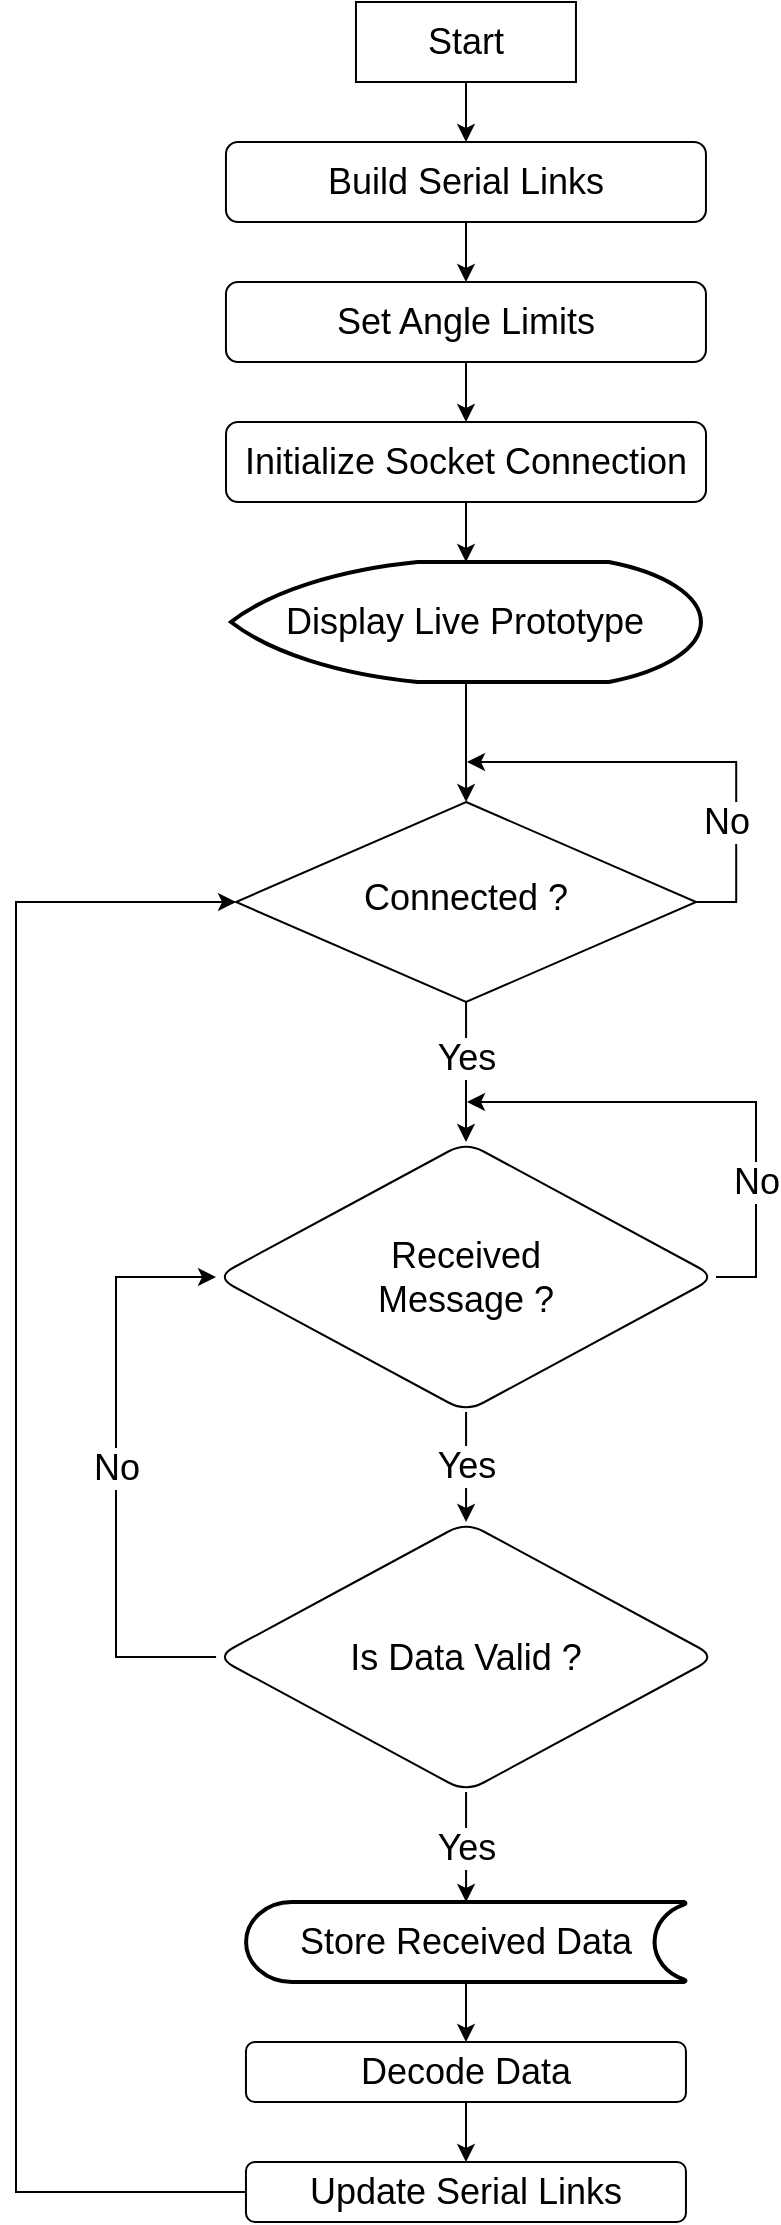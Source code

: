 <mxfile version="21.6.1" type="device">
  <diagram id="C5RBs43oDa-KdzZeNtuy" name="Page-1">
    <mxGraphModel dx="2074" dy="2005" grid="1" gridSize="10" guides="1" tooltips="1" connect="1" arrows="1" fold="1" page="1" pageScale="1" pageWidth="827" pageHeight="1169" math="0" shadow="0">
      <root>
        <mxCell id="WIyWlLk6GJQsqaUBKTNV-0" />
        <mxCell id="WIyWlLk6GJQsqaUBKTNV-1" parent="WIyWlLk6GJQsqaUBKTNV-0" />
        <mxCell id="-MkfMulF2-91PFqNoHPt-3" value="" style="edgeStyle=orthogonalEdgeStyle;rounded=0;orthogonalLoop=1;jettySize=auto;html=1;" edge="1" parent="WIyWlLk6GJQsqaUBKTNV-1" source="4lBJOn2JKVq9GB77oufJ-0" target="-MkfMulF2-91PFqNoHPt-2">
          <mxGeometry relative="1" as="geometry" />
        </mxCell>
        <mxCell id="4lBJOn2JKVq9GB77oufJ-0" value="Start" style="rounded=0;whiteSpace=wrap;html=1;fontSize=18;" parent="WIyWlLk6GJQsqaUBKTNV-1" vertex="1">
          <mxGeometry x="339.98" y="-60" width="110" height="40" as="geometry" />
        </mxCell>
        <mxCell id="E8aoPSwC2TfYCV2xYEIS-13" value="" style="edgeStyle=orthogonalEdgeStyle;rounded=0;orthogonalLoop=1;jettySize=auto;html=1;entryX=0.5;entryY=0;entryDx=0;entryDy=0;" parent="WIyWlLk6GJQsqaUBKTNV-1" edge="1">
          <mxGeometry relative="1" as="geometry">
            <mxPoint x="410" y="300" as="sourcePoint" />
          </mxGeometry>
        </mxCell>
        <mxCell id="E8aoPSwC2TfYCV2xYEIS-7" value="" style="edgeStyle=orthogonalEdgeStyle;rounded=0;orthogonalLoop=1;jettySize=auto;html=1;" parent="WIyWlLk6GJQsqaUBKTNV-1" edge="1">
          <mxGeometry relative="1" as="geometry">
            <mxPoint x="410" y="160" as="sourcePoint" />
          </mxGeometry>
        </mxCell>
        <mxCell id="E8aoPSwC2TfYCV2xYEIS-14" value="" style="edgeStyle=orthogonalEdgeStyle;rounded=0;orthogonalLoop=1;jettySize=auto;html=1;entryX=0.5;entryY=0;entryDx=0;entryDy=0;" parent="WIyWlLk6GJQsqaUBKTNV-1" edge="1">
          <mxGeometry relative="1" as="geometry">
            <mxPoint x="410" y="370" as="sourcePoint" />
          </mxGeometry>
        </mxCell>
        <mxCell id="E8aoPSwC2TfYCV2xYEIS-15" value="" style="edgeStyle=orthogonalEdgeStyle;rounded=0;orthogonalLoop=1;jettySize=auto;html=1;" parent="WIyWlLk6GJQsqaUBKTNV-1" edge="1">
          <mxGeometry relative="1" as="geometry">
            <mxPoint x="410" y="440" as="sourcePoint" />
          </mxGeometry>
        </mxCell>
        <mxCell id="Q3nPs3YvQLMRrCx2Q80f-1" value="" style="edgeStyle=orthogonalEdgeStyle;rounded=0;orthogonalLoop=1;jettySize=auto;html=1;" parent="WIyWlLk6GJQsqaUBKTNV-1" target="Q3nPs3YvQLMRrCx2Q80f-0" edge="1">
          <mxGeometry relative="1" as="geometry">
            <mxPoint x="410" y="420" as="sourcePoint" />
          </mxGeometry>
        </mxCell>
        <mxCell id="-MkfMulF2-91PFqNoHPt-17" value="" style="edgeStyle=orthogonalEdgeStyle;rounded=0;orthogonalLoop=1;jettySize=auto;html=1;" edge="1" parent="WIyWlLk6GJQsqaUBKTNV-1" source="-ukNmFQxLHpqRHOWMFHa-4" target="-MkfMulF2-91PFqNoHPt-16">
          <mxGeometry relative="1" as="geometry" />
        </mxCell>
        <mxCell id="-ukNmFQxLHpqRHOWMFHa-4" value="Initialize Socket Connection" style="rounded=1;whiteSpace=wrap;html=1;fontSize=18;" parent="WIyWlLk6GJQsqaUBKTNV-1" vertex="1">
          <mxGeometry x="275.01" y="150" width="240" height="40" as="geometry" />
        </mxCell>
        <mxCell id="-ukNmFQxLHpqRHOWMFHa-10" value="Yes" style="edgeStyle=orthogonalEdgeStyle;rounded=0;orthogonalLoop=1;jettySize=auto;html=1;fontSize=18;exitX=0.5;exitY=1;exitDx=0;exitDy=0;entryX=0.5;entryY=0;entryDx=0;entryDy=0;" parent="WIyWlLk6GJQsqaUBKTNV-1" source="-ukNmFQxLHpqRHOWMFHa-11" target="-MkfMulF2-91PFqNoHPt-7" edge="1">
          <mxGeometry x="-0.2" relative="1" as="geometry">
            <mxPoint x="395.03" y="520" as="targetPoint" />
            <Array as="points" />
            <mxPoint as="offset" />
          </mxGeometry>
        </mxCell>
        <mxCell id="-MkfMulF2-91PFqNoHPt-11" value="No" style="edgeStyle=orthogonalEdgeStyle;rounded=0;orthogonalLoop=1;jettySize=auto;html=1;exitX=1;exitY=0.5;exitDx=0;exitDy=0;fontSize=18;" edge="1" parent="WIyWlLk6GJQsqaUBKTNV-1" source="-ukNmFQxLHpqRHOWMFHa-11">
          <mxGeometry x="-0.467" y="5" relative="1" as="geometry">
            <mxPoint x="395.03" y="320" as="targetPoint" />
            <mxPoint as="offset" />
          </mxGeometry>
        </mxCell>
        <mxCell id="-ukNmFQxLHpqRHOWMFHa-11" value="Connected ?" style="rhombus;whiteSpace=wrap;html=1;shadow=0;fontFamily=Helvetica;fontSize=18;align=center;strokeWidth=1;spacing=6;spacingTop=-4;" parent="WIyWlLk6GJQsqaUBKTNV-1" vertex="1">
          <mxGeometry x="280.01" y="340" width="230.05" height="100" as="geometry" />
        </mxCell>
        <mxCell id="Q3nPs3YvQLMRrCx2Q80f-3" value="" style="edgeStyle=orthogonalEdgeStyle;rounded=0;orthogonalLoop=1;jettySize=auto;html=1;" parent="WIyWlLk6GJQsqaUBKTNV-1" source="Q3nPs3YvQLMRrCx2Q80f-0" edge="1">
          <mxGeometry relative="1" as="geometry">
            <mxPoint x="410" y="510" as="targetPoint" />
          </mxGeometry>
        </mxCell>
        <mxCell id="Q3nPs3YvQLMRrCx2Q80f-7" value="" style="edgeStyle=orthogonalEdgeStyle;rounded=0;orthogonalLoop=1;jettySize=auto;html=1;" parent="WIyWlLk6GJQsqaUBKTNV-1" source="Q3nPs3YvQLMRrCx2Q80f-4" target="Q3nPs3YvQLMRrCx2Q80f-6" edge="1">
          <mxGeometry relative="1" as="geometry" />
        </mxCell>
        <mxCell id="Q3nPs3YvQLMRrCx2Q80f-4" value="&lt;font style=&quot;font-size: 18px;&quot;&gt;Store Received Data&lt;br&gt;&lt;/font&gt;" style="strokeWidth=2;html=1;shape=mxgraph.flowchart.stored_data;whiteSpace=wrap;" parent="WIyWlLk6GJQsqaUBKTNV-1" vertex="1">
          <mxGeometry x="285.04" y="890" width="220" height="40" as="geometry" />
        </mxCell>
        <mxCell id="-MkfMulF2-91PFqNoHPt-10" value="" style="edgeStyle=orthogonalEdgeStyle;rounded=0;orthogonalLoop=1;jettySize=auto;html=1;" edge="1" parent="WIyWlLk6GJQsqaUBKTNV-1" source="Q3nPs3YvQLMRrCx2Q80f-6" target="u454bDgJ1MIOaeo4TZrT-25">
          <mxGeometry relative="1" as="geometry" />
        </mxCell>
        <mxCell id="Q3nPs3YvQLMRrCx2Q80f-6" value="Decode Data" style="rounded=1;whiteSpace=wrap;html=1;fontSize=18;" parent="WIyWlLk6GJQsqaUBKTNV-1" vertex="1">
          <mxGeometry x="284.98" y="960" width="220" height="30" as="geometry" />
        </mxCell>
        <mxCell id="u454bDgJ1MIOaeo4TZrT-9" value="Yes" style="edgeStyle=orthogonalEdgeStyle;rounded=0;orthogonalLoop=1;jettySize=auto;html=1;fontSize=18;" parent="WIyWlLk6GJQsqaUBKTNV-1" source="u454bDgJ1MIOaeo4TZrT-4" target="Q3nPs3YvQLMRrCx2Q80f-4" edge="1">
          <mxGeometry relative="1" as="geometry" />
        </mxCell>
        <mxCell id="-MkfMulF2-91PFqNoHPt-15" value="No" style="edgeStyle=orthogonalEdgeStyle;rounded=0;orthogonalLoop=1;jettySize=auto;html=1;exitX=0;exitY=0.5;exitDx=0;exitDy=0;entryX=0;entryY=0.5;entryDx=0;entryDy=0;fontSize=18;" edge="1" parent="WIyWlLk6GJQsqaUBKTNV-1" source="u454bDgJ1MIOaeo4TZrT-4" target="-MkfMulF2-91PFqNoHPt-7">
          <mxGeometry relative="1" as="geometry">
            <Array as="points">
              <mxPoint x="220" y="768" />
              <mxPoint x="220" y="578" />
            </Array>
          </mxGeometry>
        </mxCell>
        <mxCell id="u454bDgJ1MIOaeo4TZrT-4" value="Is Data Valid ?" style="rhombus;whiteSpace=wrap;html=1;fontSize=18;rounded=1;" parent="WIyWlLk6GJQsqaUBKTNV-1" vertex="1">
          <mxGeometry x="270.04" y="700" width="250" height="135" as="geometry" />
        </mxCell>
        <mxCell id="u454bDgJ1MIOaeo4TZrT-43" value="Yes" style="edgeStyle=orthogonalEdgeStyle;rounded=0;orthogonalLoop=1;jettySize=auto;html=1;fontSize=18;" parent="WIyWlLk6GJQsqaUBKTNV-1" target="u454bDgJ1MIOaeo4TZrT-42" edge="1">
          <mxGeometry relative="1" as="geometry">
            <mxPoint x="409.99" y="1000" as="sourcePoint" />
          </mxGeometry>
        </mxCell>
        <mxCell id="u454bDgJ1MIOaeo4TZrT-56" value="" style="edgeStyle=orthogonalEdgeStyle;rounded=0;orthogonalLoop=1;jettySize=auto;html=1;exitX=1;exitY=0.5;exitDx=0;exitDy=0;entryX=1;entryY=0.5;entryDx=0;entryDy=0;fontSize=18;" parent="WIyWlLk6GJQsqaUBKTNV-1" target="u454bDgJ1MIOaeo4TZrT-45" edge="1">
          <mxGeometry x="0.188" y="15" relative="1" as="geometry">
            <mxPoint as="offset" />
            <mxPoint x="479.99" y="950" as="sourcePoint" />
          </mxGeometry>
        </mxCell>
        <mxCell id="-MkfMulF2-91PFqNoHPt-19" style="edgeStyle=orthogonalEdgeStyle;rounded=0;orthogonalLoop=1;jettySize=auto;html=1;exitX=0;exitY=0.5;exitDx=0;exitDy=0;entryX=0;entryY=0.5;entryDx=0;entryDy=0;" edge="1" parent="WIyWlLk6GJQsqaUBKTNV-1" source="u454bDgJ1MIOaeo4TZrT-25" target="-ukNmFQxLHpqRHOWMFHa-11">
          <mxGeometry relative="1" as="geometry">
            <Array as="points">
              <mxPoint x="170" y="1035" />
              <mxPoint x="170" y="390" />
            </Array>
          </mxGeometry>
        </mxCell>
        <mxCell id="u454bDgJ1MIOaeo4TZrT-25" value="Update Serial Links" style="whiteSpace=wrap;html=1;fontSize=18;rounded=1;" parent="WIyWlLk6GJQsqaUBKTNV-1" vertex="1">
          <mxGeometry x="284.98" y="1020" width="220" height="30" as="geometry" />
        </mxCell>
        <mxCell id="u454bDgJ1MIOaeo4TZrT-46" value="Yes" style="edgeStyle=orthogonalEdgeStyle;rounded=0;orthogonalLoop=1;jettySize=auto;html=1;fontSize=18;" parent="WIyWlLk6GJQsqaUBKTNV-1" target="u454bDgJ1MIOaeo4TZrT-45" edge="1">
          <mxGeometry relative="1" as="geometry">
            <mxPoint x="410.01" y="1140" as="sourcePoint" />
          </mxGeometry>
        </mxCell>
        <mxCell id="u454bDgJ1MIOaeo4TZrT-58" value="No" style="edgeStyle=orthogonalEdgeStyle;rounded=0;orthogonalLoop=1;jettySize=auto;html=1;exitX=1;exitY=0.5;exitDx=0;exitDy=0;entryX=1;entryY=0.5;entryDx=0;entryDy=0;fontSize=18;" parent="WIyWlLk6GJQsqaUBKTNV-1" target="u454bDgJ1MIOaeo4TZrT-45" edge="1">
          <mxGeometry relative="1" as="geometry">
            <mxPoint x="480.01" y="1090" as="sourcePoint" />
          </mxGeometry>
        </mxCell>
        <mxCell id="-MkfMulF2-91PFqNoHPt-5" value="" style="edgeStyle=orthogonalEdgeStyle;rounded=0;orthogonalLoop=1;jettySize=auto;html=1;" edge="1" parent="WIyWlLk6GJQsqaUBKTNV-1" source="-MkfMulF2-91PFqNoHPt-2" target="-MkfMulF2-91PFqNoHPt-4">
          <mxGeometry relative="1" as="geometry" />
        </mxCell>
        <mxCell id="-MkfMulF2-91PFqNoHPt-2" value="Build Serial Links" style="rounded=1;whiteSpace=wrap;html=1;fontSize=18;" vertex="1" parent="WIyWlLk6GJQsqaUBKTNV-1">
          <mxGeometry x="274.98" y="10" width="240" height="40" as="geometry" />
        </mxCell>
        <mxCell id="-MkfMulF2-91PFqNoHPt-6" value="" style="edgeStyle=orthogonalEdgeStyle;rounded=0;orthogonalLoop=1;jettySize=auto;html=1;" edge="1" parent="WIyWlLk6GJQsqaUBKTNV-1" source="-MkfMulF2-91PFqNoHPt-4" target="-ukNmFQxLHpqRHOWMFHa-4">
          <mxGeometry relative="1" as="geometry" />
        </mxCell>
        <mxCell id="-MkfMulF2-91PFqNoHPt-4" value="Set Angle Limits" style="rounded=1;whiteSpace=wrap;html=1;fontSize=18;" vertex="1" parent="WIyWlLk6GJQsqaUBKTNV-1">
          <mxGeometry x="274.98" y="80" width="240" height="40" as="geometry" />
        </mxCell>
        <mxCell id="-MkfMulF2-91PFqNoHPt-12" value="No" style="edgeStyle=orthogonalEdgeStyle;rounded=0;orthogonalLoop=1;jettySize=auto;html=1;exitX=1;exitY=0.5;exitDx=0;exitDy=0;fontSize=18;" edge="1" parent="WIyWlLk6GJQsqaUBKTNV-1" source="-MkfMulF2-91PFqNoHPt-7">
          <mxGeometry x="-0.465" relative="1" as="geometry">
            <mxPoint x="395" y="490" as="targetPoint" />
            <mxPoint as="offset" />
          </mxGeometry>
        </mxCell>
        <mxCell id="-MkfMulF2-91PFqNoHPt-14" value="Yes" style="edgeStyle=orthogonalEdgeStyle;rounded=0;orthogonalLoop=1;jettySize=auto;html=1;entryX=0.5;entryY=0;entryDx=0;entryDy=0;fontSize=18;" edge="1" parent="WIyWlLk6GJQsqaUBKTNV-1" source="-MkfMulF2-91PFqNoHPt-7" target="u454bDgJ1MIOaeo4TZrT-4">
          <mxGeometry relative="1" as="geometry" />
        </mxCell>
        <mxCell id="-MkfMulF2-91PFqNoHPt-7" value="Received&lt;br&gt;Message ?" style="rhombus;whiteSpace=wrap;html=1;fontSize=18;rounded=1;" vertex="1" parent="WIyWlLk6GJQsqaUBKTNV-1">
          <mxGeometry x="270.0" y="510" width="250" height="135" as="geometry" />
        </mxCell>
        <mxCell id="-MkfMulF2-91PFqNoHPt-18" value="" style="edgeStyle=orthogonalEdgeStyle;rounded=0;orthogonalLoop=1;jettySize=auto;html=1;" edge="1" parent="WIyWlLk6GJQsqaUBKTNV-1" source="-MkfMulF2-91PFqNoHPt-16" target="-ukNmFQxLHpqRHOWMFHa-11">
          <mxGeometry relative="1" as="geometry" />
        </mxCell>
        <mxCell id="-MkfMulF2-91PFqNoHPt-16" value="Display Live Prototype" style="strokeWidth=2;html=1;shape=mxgraph.flowchart.display;whiteSpace=wrap;fontSize=18;" vertex="1" parent="WIyWlLk6GJQsqaUBKTNV-1">
          <mxGeometry x="277.49" y="220" width="234.98" height="60" as="geometry" />
        </mxCell>
      </root>
    </mxGraphModel>
  </diagram>
</mxfile>
